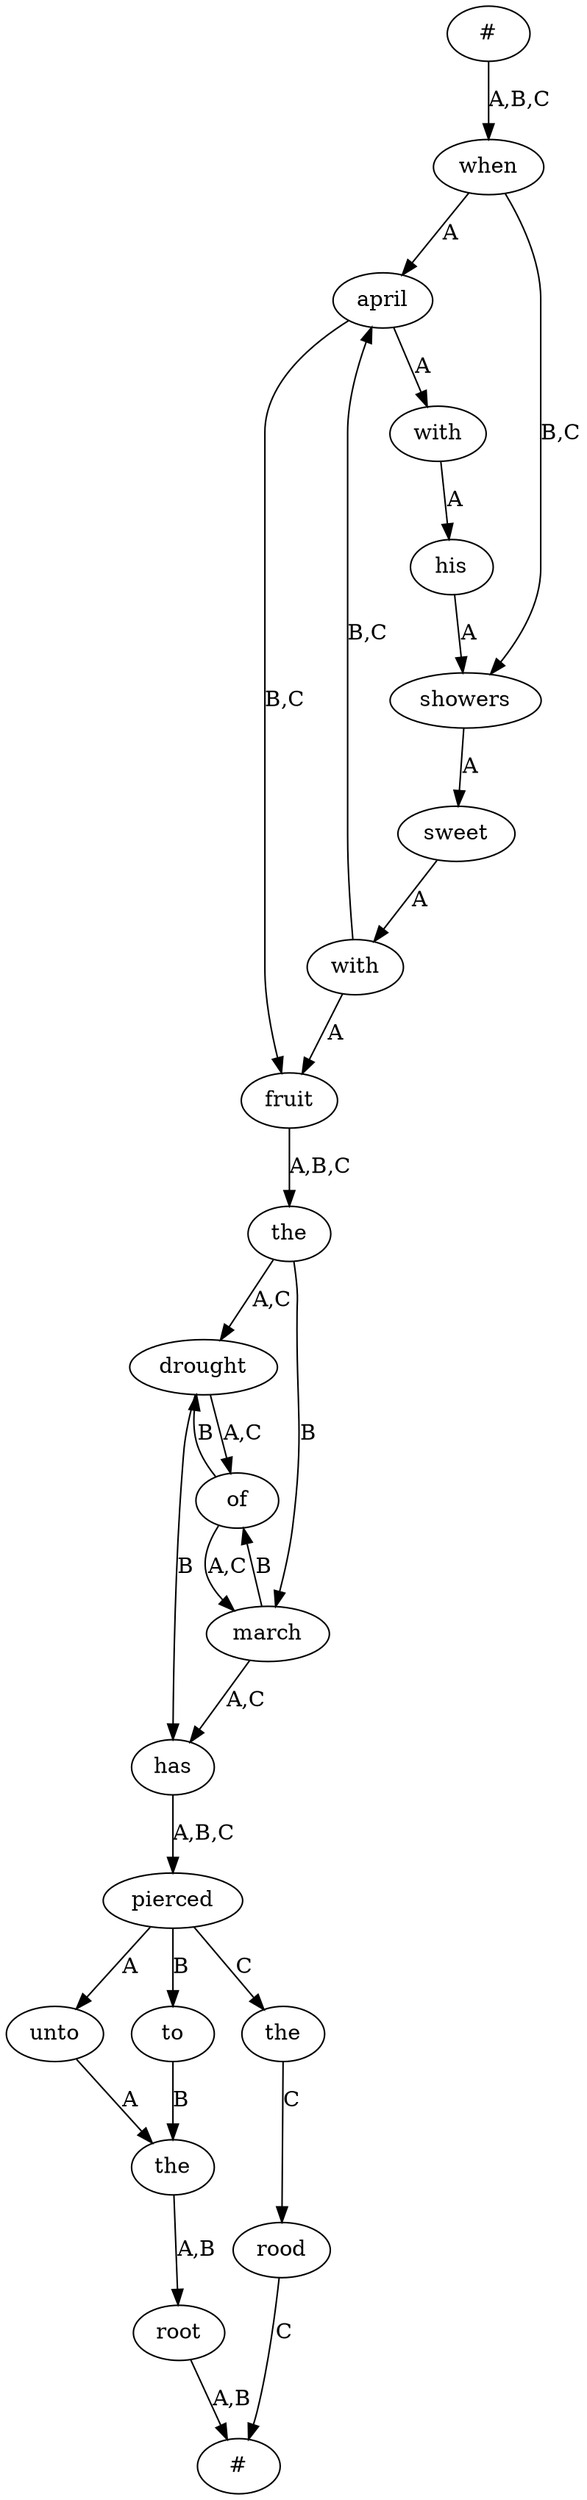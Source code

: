 digraph G {
  20 [label = "#"];
  21 [label = "#"];
  22 [label = "when"];
  23 [label = "april"];
  24 [label = "with"];
  25 [label = "his"];
  26 [label = "showers"];
  27 [label = "sweet"];
  28 [label = "with"];
  29 [label = "fruit"];
  30 [label = "the"];
  31 [label = "drought"];
  32 [label = "of"];
  33 [label = "march"];
  34 [label = "has"];
  35 [label = "pierced"];
  36 [label = "unto"];
  37 [label = "the"];
  38 [label = "root"];
  39 [label = "to"];
  40 [label = "the"];
  41 [label = "rood"];
  20 -> 22 [label = "A,B,C"];
  22 -> 23 [label = "A"];
  23 -> 24 [label = "A"];
  24 -> 25 [label = "A"];
  25 -> 26 [label = "A"];
  26 -> 27 [label = "A"];
  27 -> 28 [label = "A"];
  28 -> 29 [label = "A"];
  29 -> 30 [label = "A,B,C"];
  30 -> 31 [label = "A,C"];
  31 -> 32 [label = "A,C"];
  32 -> 33 [label = "A,C"];
  33 -> 34 [label = "A,C"];
  34 -> 35 [label = "A,B,C"];
  35 -> 36 [label = "A"];
  36 -> 37 [label = "A"];
  37 -> 38 [label = "A,B"];
  38 -> 21 [label = "A,B"];
  35 -> 39 [label = "B"];
  39 -> 37 [label = "B"];
  35 -> 40 [label = "C"];
  40 -> 41 [label = "C"];
  41 -> 21 [label = "C"];
  32 -> 31 [label = "B"];
  31 -> 34 [label = "B"];
  30 -> 33 [label = "B"];
  33 -> 32 [label = "B"];
  22 -> 26 [label = "B,C"];
  28 -> 23 [label = "B,C"];
  23 -> 29 [label = "B,C"];
}
